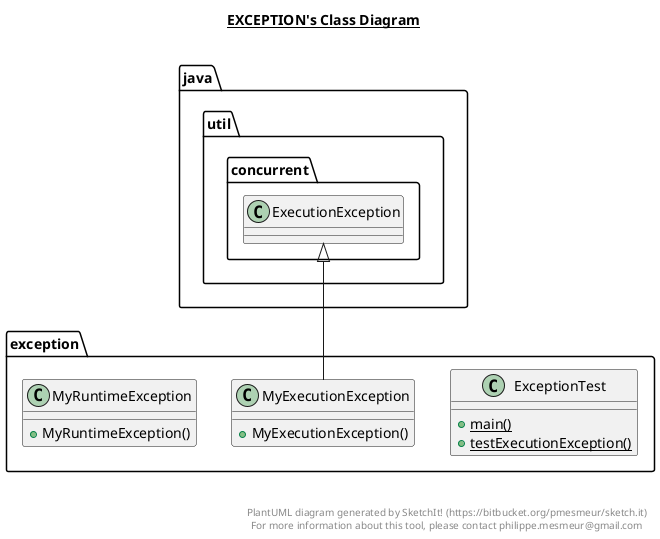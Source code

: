 @startuml

title __EXCEPTION's Class Diagram__\n

  namespace exception {
    class exception.ExceptionTest {
        {static} + main()
        {static} + testExecutionException()
    }
  }
  

  namespace exception {
    class exception.MyExecutionException {
        + MyExecutionException()
    }
  }
  

  namespace exception {
    class exception.MyRuntimeException {
        + MyRuntimeException()
    }
  }
  

  exception.MyExecutionException -up-|> java.util.concurrent.ExecutionException


right footer


PlantUML diagram generated by SketchIt! (https://bitbucket.org/pmesmeur/sketch.it)
For more information about this tool, please contact philippe.mesmeur@gmail.com
endfooter

@enduml

